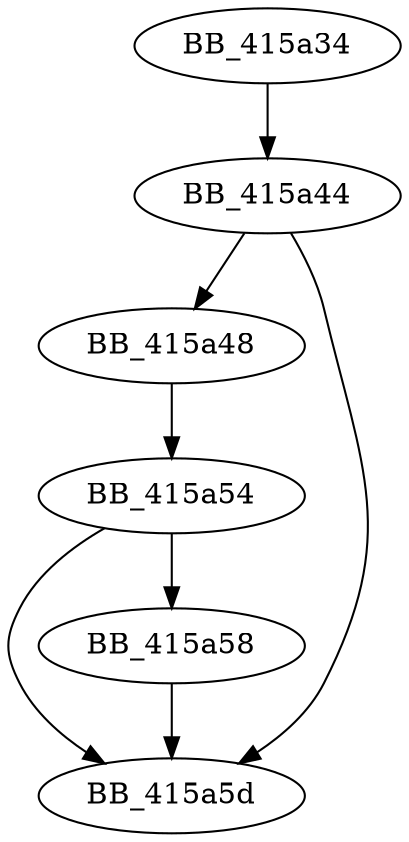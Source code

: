 DiGraph ___crtCorExitProcess{
BB_415a34->BB_415a44
BB_415a44->BB_415a48
BB_415a44->BB_415a5d
BB_415a48->BB_415a54
BB_415a54->BB_415a58
BB_415a54->BB_415a5d
BB_415a58->BB_415a5d
}

